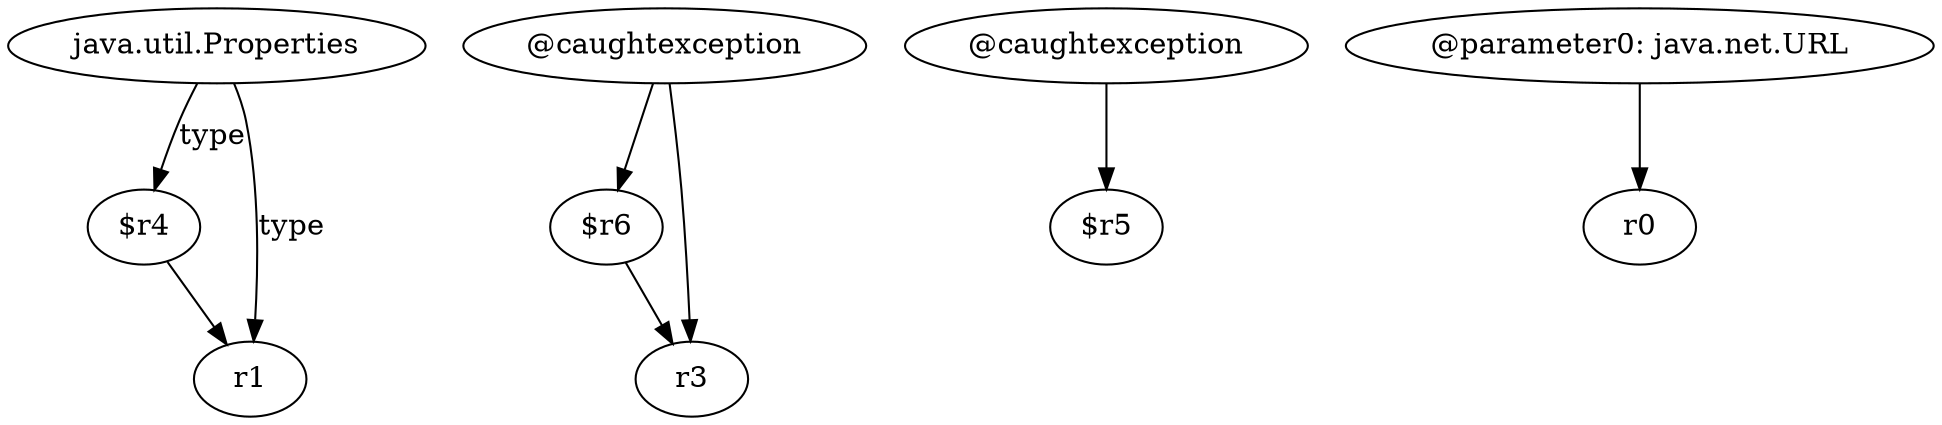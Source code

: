 digraph g {
0[label="java.util.Properties"]
1[label="$r4"]
0->1[label="type"]
2[label="@caughtexception"]
3[label="$r6"]
2->3[label=""]
4[label="r3"]
2->4[label=""]
5[label="@caughtexception"]
6[label="$r5"]
5->6[label=""]
7[label="r1"]
1->7[label=""]
8[label="@parameter0: java.net.URL"]
9[label="r0"]
8->9[label=""]
3->4[label=""]
0->7[label="type"]
}